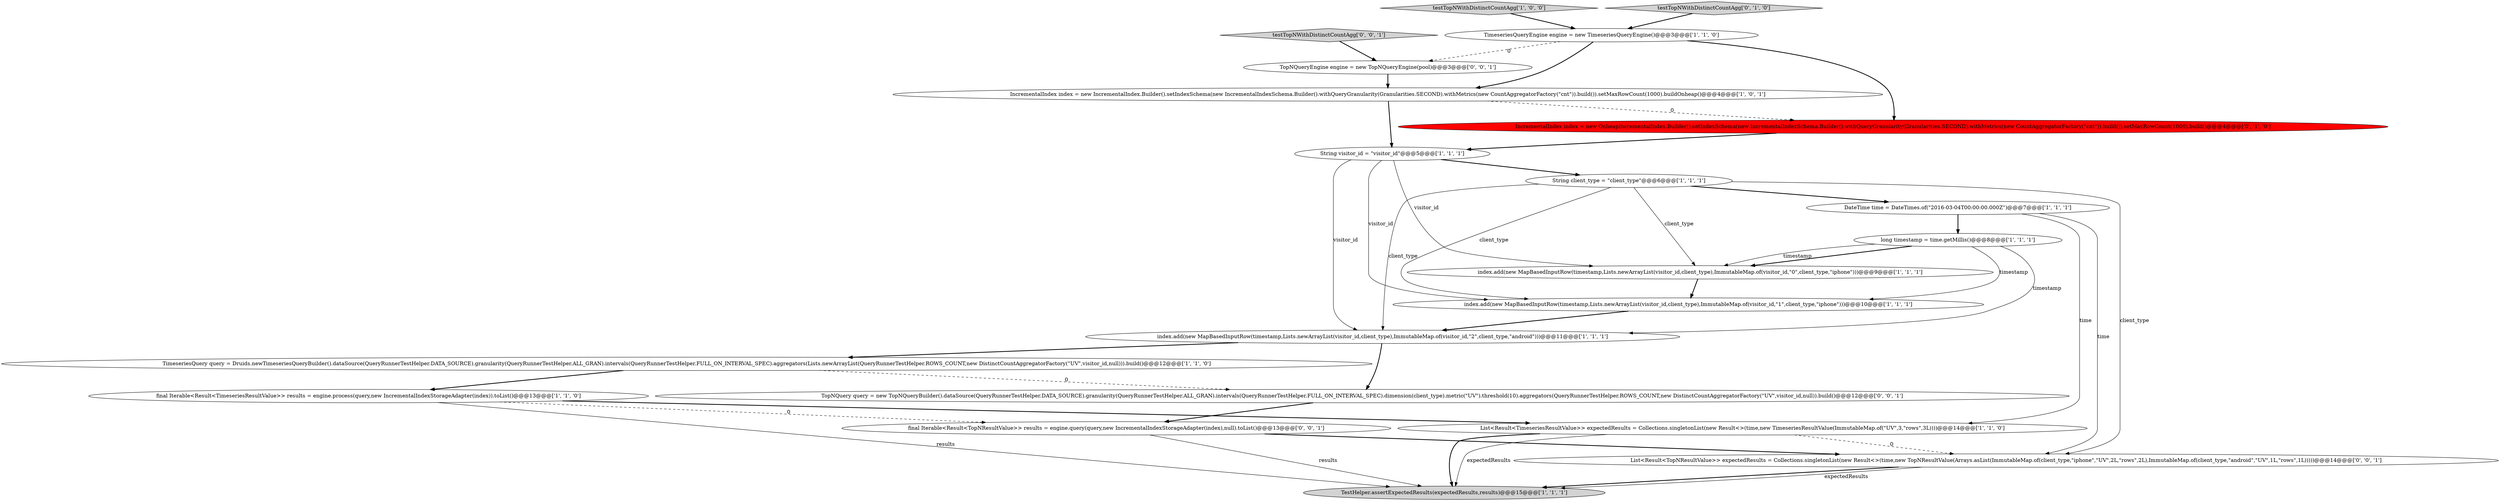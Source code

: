digraph {
7 [style = filled, label = "long timestamp = time.getMillis()@@@8@@@['1', '1', '1']", fillcolor = white, shape = ellipse image = "AAA0AAABBB1BBB"];
4 [style = filled, label = "DateTime time = DateTimes.of(\"2016-03-04T00:00:00.000Z\")@@@7@@@['1', '1', '1']", fillcolor = white, shape = ellipse image = "AAA0AAABBB1BBB"];
15 [style = filled, label = "IncrementalIndex index = new OnheapIncrementalIndex.Builder().setIndexSchema(new IncrementalIndexSchema.Builder().withQueryGranularity(Granularities.SECOND).withMetrics(new CountAggregatorFactory(\"cnt\")).build()).setMaxRowCount(1000).build()@@@4@@@['0', '1', '0']", fillcolor = red, shape = ellipse image = "AAA1AAABBB2BBB"];
8 [style = filled, label = "index.add(new MapBasedInputRow(timestamp,Lists.newArrayList(visitor_id,client_type),ImmutableMap.of(visitor_id,\"2\",client_type,\"android\")))@@@11@@@['1', '1', '1']", fillcolor = white, shape = ellipse image = "AAA0AAABBB1BBB"];
2 [style = filled, label = "String visitor_id = \"visitor_id\"@@@5@@@['1', '1', '1']", fillcolor = white, shape = ellipse image = "AAA0AAABBB1BBB"];
10 [style = filled, label = "final Iterable<Result<TimeseriesResultValue>> results = engine.process(query,new IncrementalIndexStorageAdapter(index)).toList()@@@13@@@['1', '1', '0']", fillcolor = white, shape = ellipse image = "AAA0AAABBB1BBB"];
17 [style = filled, label = "final Iterable<Result<TopNResultValue>> results = engine.query(query,new IncrementalIndexStorageAdapter(index),null).toList()@@@13@@@['0', '0', '1']", fillcolor = white, shape = ellipse image = "AAA0AAABBB3BBB"];
3 [style = filled, label = "index.add(new MapBasedInputRow(timestamp,Lists.newArrayList(visitor_id,client_type),ImmutableMap.of(visitor_id,\"1\",client_type,\"iphone\")))@@@10@@@['1', '1', '1']", fillcolor = white, shape = ellipse image = "AAA0AAABBB1BBB"];
6 [style = filled, label = "testTopNWithDistinctCountAgg['1', '0', '0']", fillcolor = lightgray, shape = diamond image = "AAA0AAABBB1BBB"];
13 [style = filled, label = "index.add(new MapBasedInputRow(timestamp,Lists.newArrayList(visitor_id,client_type),ImmutableMap.of(visitor_id,\"0\",client_type,\"iphone\")))@@@9@@@['1', '1', '1']", fillcolor = white, shape = ellipse image = "AAA0AAABBB1BBB"];
18 [style = filled, label = "testTopNWithDistinctCountAgg['0', '0', '1']", fillcolor = lightgray, shape = diamond image = "AAA0AAABBB3BBB"];
9 [style = filled, label = "String client_type = \"client_type\"@@@6@@@['1', '1', '1']", fillcolor = white, shape = ellipse image = "AAA0AAABBB1BBB"];
11 [style = filled, label = "List<Result<TimeseriesResultValue>> expectedResults = Collections.singletonList(new Result<>(time,new TimeseriesResultValue(ImmutableMap.of(\"UV\",3,\"rows\",3L))))@@@14@@@['1', '1', '0']", fillcolor = white, shape = ellipse image = "AAA0AAABBB1BBB"];
1 [style = filled, label = "TestHelper.assertExpectedResults(expectedResults,results)@@@15@@@['1', '1', '1']", fillcolor = lightgray, shape = ellipse image = "AAA0AAABBB1BBB"];
19 [style = filled, label = "TopNQuery query = new TopNQueryBuilder().dataSource(QueryRunnerTestHelper.DATA_SOURCE).granularity(QueryRunnerTestHelper.ALL_GRAN).intervals(QueryRunnerTestHelper.FULL_ON_INTERVAL_SPEC).dimension(client_type).metric(\"UV\").threshold(10).aggregators(QueryRunnerTestHelper.ROWS_COUNT,new DistinctCountAggregatorFactory(\"UV\",visitor_id,null)).build()@@@12@@@['0', '0', '1']", fillcolor = white, shape = ellipse image = "AAA0AAABBB3BBB"];
16 [style = filled, label = "TopNQueryEngine engine = new TopNQueryEngine(pool)@@@3@@@['0', '0', '1']", fillcolor = white, shape = ellipse image = "AAA0AAABBB3BBB"];
20 [style = filled, label = "List<Result<TopNResultValue>> expectedResults = Collections.singletonList(new Result<>(time,new TopNResultValue(Arrays.asList(ImmutableMap.of(client_type,\"iphone\",\"UV\",2L,\"rows\",2L),ImmutableMap.of(client_type,\"android\",\"UV\",1L,\"rows\",1L)))))@@@14@@@['0', '0', '1']", fillcolor = white, shape = ellipse image = "AAA0AAABBB3BBB"];
0 [style = filled, label = "IncrementalIndex index = new IncrementalIndex.Builder().setIndexSchema(new IncrementalIndexSchema.Builder().withQueryGranularity(Granularities.SECOND).withMetrics(new CountAggregatorFactory(\"cnt\")).build()).setMaxRowCount(1000).buildOnheap()@@@4@@@['1', '0', '1']", fillcolor = white, shape = ellipse image = "AAA0AAABBB1BBB"];
12 [style = filled, label = "TimeseriesQuery query = Druids.newTimeseriesQueryBuilder().dataSource(QueryRunnerTestHelper.DATA_SOURCE).granularity(QueryRunnerTestHelper.ALL_GRAN).intervals(QueryRunnerTestHelper.FULL_ON_INTERVAL_SPEC).aggregators(Lists.newArrayList(QueryRunnerTestHelper.ROWS_COUNT,new DistinctCountAggregatorFactory(\"UV\",visitor_id,null))).build()@@@12@@@['1', '1', '0']", fillcolor = white, shape = ellipse image = "AAA0AAABBB1BBB"];
5 [style = filled, label = "TimeseriesQueryEngine engine = new TimeseriesQueryEngine()@@@3@@@['1', '1', '0']", fillcolor = white, shape = ellipse image = "AAA0AAABBB1BBB"];
14 [style = filled, label = "testTopNWithDistinctCountAgg['0', '1', '0']", fillcolor = lightgray, shape = diamond image = "AAA0AAABBB2BBB"];
7->13 [style = bold, label=""];
15->2 [style = bold, label=""];
16->0 [style = bold, label=""];
4->11 [style = solid, label="time"];
11->20 [style = dashed, label="0"];
11->1 [style = bold, label=""];
7->3 [style = solid, label="timestamp"];
8->19 [style = bold, label=""];
9->4 [style = bold, label=""];
0->2 [style = bold, label=""];
14->5 [style = bold, label=""];
10->1 [style = solid, label="results"];
5->15 [style = bold, label=""];
0->15 [style = dashed, label="0"];
19->17 [style = bold, label=""];
2->9 [style = bold, label=""];
20->1 [style = bold, label=""];
9->13 [style = solid, label="client_type"];
9->8 [style = solid, label="client_type"];
4->7 [style = bold, label=""];
17->1 [style = solid, label="results"];
5->16 [style = dashed, label="0"];
20->1 [style = solid, label="expectedResults"];
6->5 [style = bold, label=""];
9->20 [style = solid, label="client_type"];
12->10 [style = bold, label=""];
12->19 [style = dashed, label="0"];
13->3 [style = bold, label=""];
5->0 [style = bold, label=""];
3->8 [style = bold, label=""];
2->13 [style = solid, label="visitor_id"];
4->20 [style = solid, label="time"];
10->17 [style = dashed, label="0"];
2->3 [style = solid, label="visitor_id"];
7->8 [style = solid, label="timestamp"];
2->8 [style = solid, label="visitor_id"];
7->13 [style = solid, label="timestamp"];
8->12 [style = bold, label=""];
9->3 [style = solid, label="client_type"];
11->1 [style = solid, label="expectedResults"];
17->20 [style = bold, label=""];
10->11 [style = bold, label=""];
18->16 [style = bold, label=""];
}
